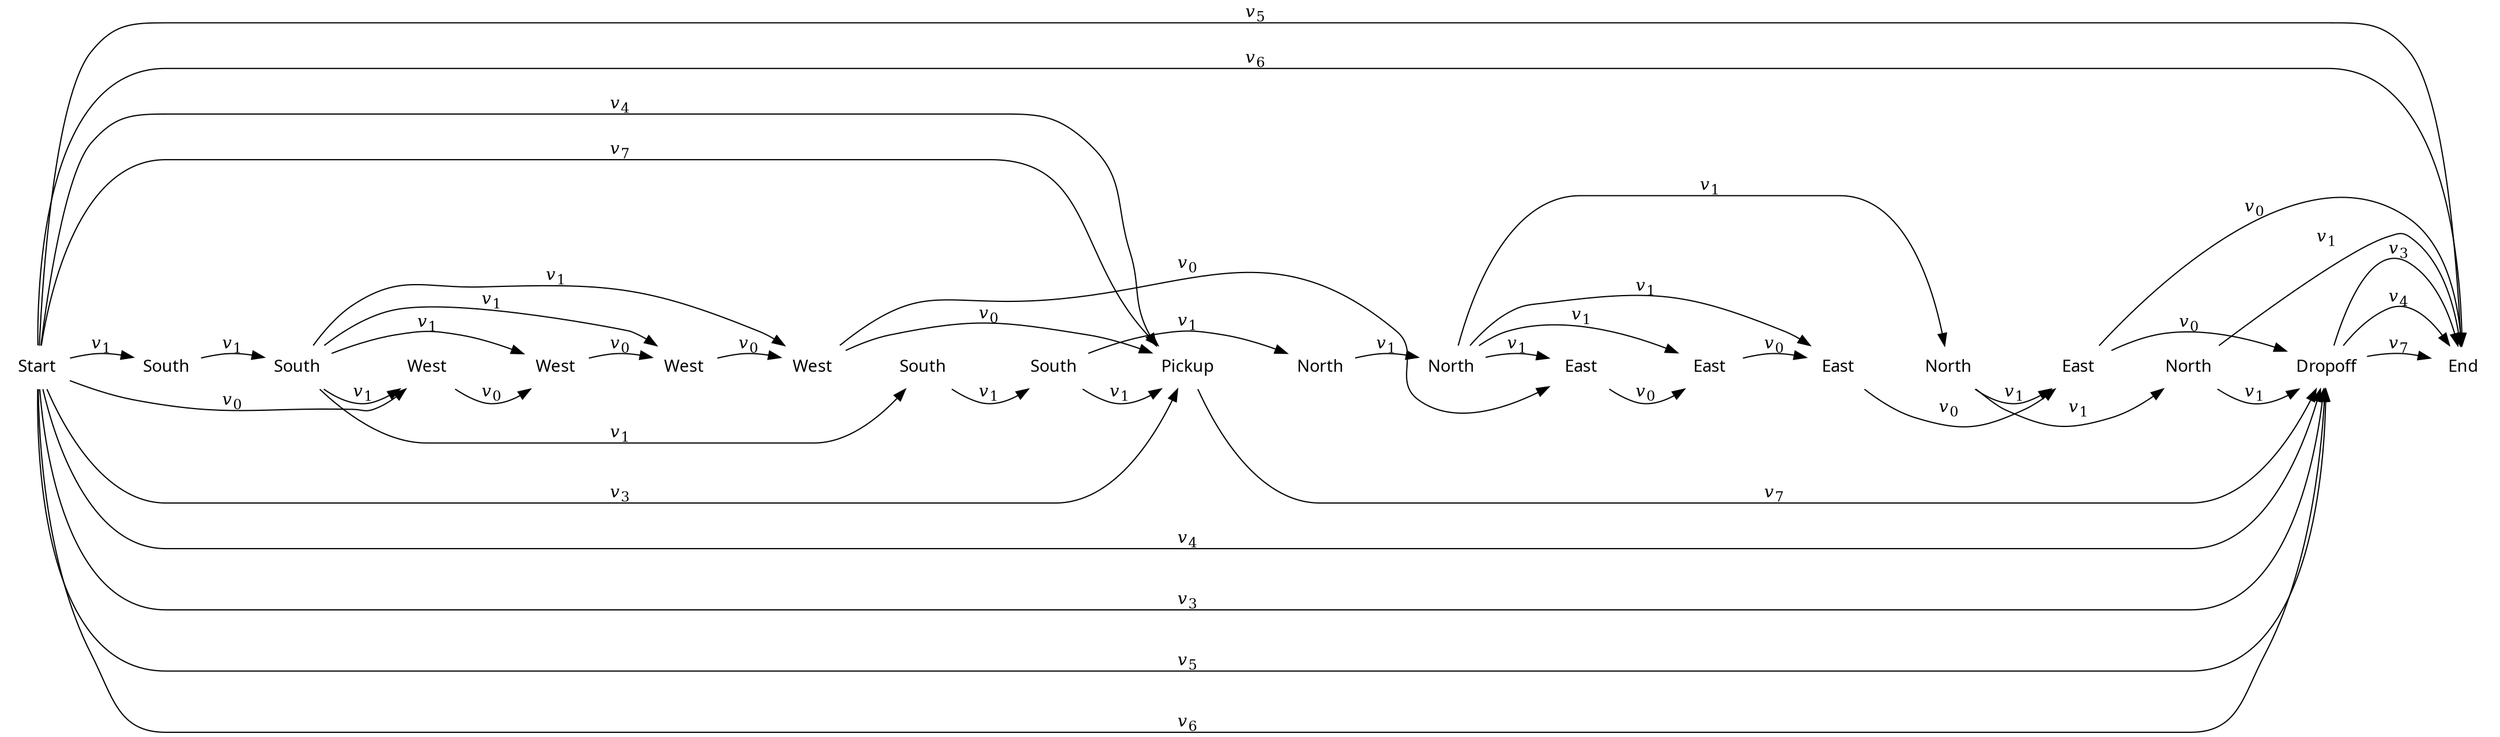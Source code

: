 digraph cat {
rankdir=LR
node [shape=plaintext]
edge [arrowhead=normal]

0 [label="Start",fontname="sans"]
1 [label="South",fontname="sans"]
2 [label="South",fontname="sans"]
3 [label="West",fontname="sans"]
4 [label="West",fontname="sans"]
5 [label="West",fontname="sans"]
6 [label="West",fontname="sans"]
7 [label="South",fontname="sans"]
8 [label="South",fontname="sans"]
9 [label="Pickup",fontname="sans"]
10 [label="North",fontname="sans"]
11 [label="North",fontname="sans"]
12 [label="East",fontname="sans"]
13 [label="East",fontname="sans"]
14 [label="East",fontname="sans"]
15 [label="North",fontname="sans"]
16 [label="East",fontname="sans"]
17 [label="North",fontname="sans"]
18 [label="Dropoff",fontname="sans"]
19 [label="End",fontname="sans"]

0 -> 3 [label=<<i>v</i><sub>0</sub>>]
0 -> 1 [label=<<i>v</i><sub>1</sub>>]
0 -> 9 [label=<<i>v</i><sub>3</sub>>]
0 -> 18 [label=<<i>v</i><sub>3</sub>>]
0 -> 9 [label=<<i>v</i><sub>4</sub>>]
0 -> 18 [label=<<i>v</i><sub>4</sub>>]
0 -> 18 [label=<<i>v</i><sub>5</sub>>]
0 -> 19 [label=<<i>v</i><sub>5</sub>>]
0 -> 18 [label=<<i>v</i><sub>6</sub>>]
0 -> 19 [label=<<i>v</i><sub>6</sub>>]
0 -> 9 [label=<<i>v</i><sub>7</sub>>]
1 -> 2 [label=<<i>v</i><sub>1</sub>>]
2 -> 3 [label=<<i>v</i><sub>1</sub>>]
2 -> 4 [label=<<i>v</i><sub>1</sub>>]
2 -> 5 [label=<<i>v</i><sub>1</sub>>]
2 -> 6 [label=<<i>v</i><sub>1</sub>>]
2 -> 7 [label=<<i>v</i><sub>1</sub>>]
3 -> 4 [label=<<i>v</i><sub>0</sub>>]
4 -> 5 [label=<<i>v</i><sub>0</sub>>]
5 -> 6 [label=<<i>v</i><sub>0</sub>>]
6 -> 9 [label=<<i>v</i><sub>0</sub>>]
6 -> 12 [label=<<i>v</i><sub>0</sub>>]
7 -> 8 [label=<<i>v</i><sub>1</sub>>]
8 -> 9 [label=<<i>v</i><sub>1</sub>>]
8 -> 10 [label=<<i>v</i><sub>1</sub>>]
9 -> 18 [label=<<i>v</i><sub>7</sub>>]
10 -> 11 [label=<<i>v</i><sub>1</sub>>]
11 -> 12 [label=<<i>v</i><sub>1</sub>>]
11 -> 13 [label=<<i>v</i><sub>1</sub>>]
11 -> 14 [label=<<i>v</i><sub>1</sub>>]
11 -> 15 [label=<<i>v</i><sub>1</sub>>]
12 -> 13 [label=<<i>v</i><sub>0</sub>>]
13 -> 14 [label=<<i>v</i><sub>0</sub>>]
14 -> 16 [label=<<i>v</i><sub>0</sub>>]
15 -> 16 [label=<<i>v</i><sub>1</sub>>]
15 -> 17 [label=<<i>v</i><sub>1</sub>>]
16 -> 18 [label=<<i>v</i><sub>0</sub>>]
16 -> 19 [label=<<i>v</i><sub>0</sub>>]
17 -> 18 [label=<<i>v</i><sub>1</sub>>]
17 -> 19 [label=<<i>v</i><sub>1</sub>>]
18 -> 19 [label=<<i>v</i><sub>3</sub>>]
18 -> 19 [label=<<i>v</i><sub>4</sub>>]
18 -> 19 [label=<<i>v</i><sub>7</sub>>]

# To line up the actions
0 -> 1 [weight=100,style=invis]
1 -> 2 [weight=100,style=invis]
2 -> 3 [weight=100,style=invis]
3 -> 4 [weight=100,style=invis]
4 -> 5 [weight=100,style=invis]
5 -> 6 [weight=100,style=invis]
6 -> 7 [weight=100,style=invis]
7 -> 8 [weight=100,style=invis]
8 -> 9 [weight=100,style=invis]
9 -> 10 [weight=100,style=invis]
10 -> 11 [weight=100,style=invis]
11 -> 12 [weight=100,style=invis]
12 -> 13 [weight=100,style=invis]
13 -> 14 [weight=100,style=invis]
14 -> 15 [weight=100,style=invis]
15 -> 16 [weight=100,style=invis]
16 -> 17 [weight=100,style=invis]
17 -> 18 [weight=100,style=invis]
18 -> 19 [weight=100,style=invis]
}
